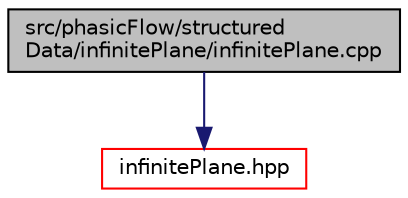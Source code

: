 digraph "src/phasicFlow/structuredData/infinitePlane/infinitePlane.cpp"
{
 // LATEX_PDF_SIZE
  edge [fontname="Helvetica",fontsize="10",labelfontname="Helvetica",labelfontsize="10"];
  node [fontname="Helvetica",fontsize="10",shape=record];
  Node1 [label="src/phasicFlow/structured\lData/infinitePlane/infinitePlane.cpp",height=0.2,width=0.4,color="black", fillcolor="grey75", style="filled", fontcolor="black",tooltip=" "];
  Node1 -> Node2 [color="midnightblue",fontsize="10",style="solid",fontname="Helvetica"];
  Node2 [label="infinitePlane.hpp",height=0.2,width=0.4,color="red", fillcolor="white", style="filled",URL="$infinitePlane_8hpp.html",tooltip=" "];
}
